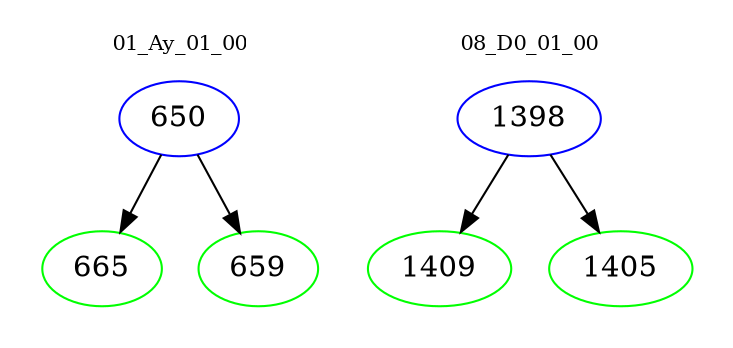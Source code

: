 digraph{
subgraph cluster_0 {
color = white
label = "01_Ay_01_00";
fontsize=10;
T0_650 [label="650", color="blue"]
T0_650 -> T0_665 [color="black"]
T0_665 [label="665", color="green"]
T0_650 -> T0_659 [color="black"]
T0_659 [label="659", color="green"]
}
subgraph cluster_1 {
color = white
label = "08_D0_01_00";
fontsize=10;
T1_1398 [label="1398", color="blue"]
T1_1398 -> T1_1409 [color="black"]
T1_1409 [label="1409", color="green"]
T1_1398 -> T1_1405 [color="black"]
T1_1405 [label="1405", color="green"]
}
}
